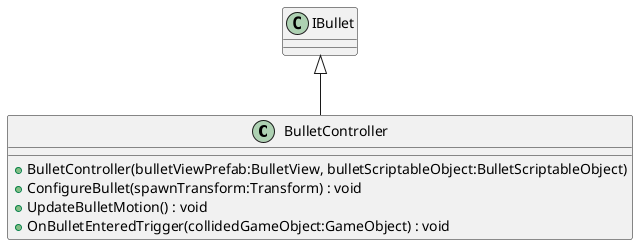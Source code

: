 @startuml
class BulletController {
    + BulletController(bulletViewPrefab:BulletView, bulletScriptableObject:BulletScriptableObject)
    + ConfigureBullet(spawnTransform:Transform) : void
    + UpdateBulletMotion() : void
    + OnBulletEnteredTrigger(collidedGameObject:GameObject) : void
}
IBullet <|-- BulletController
@enduml

